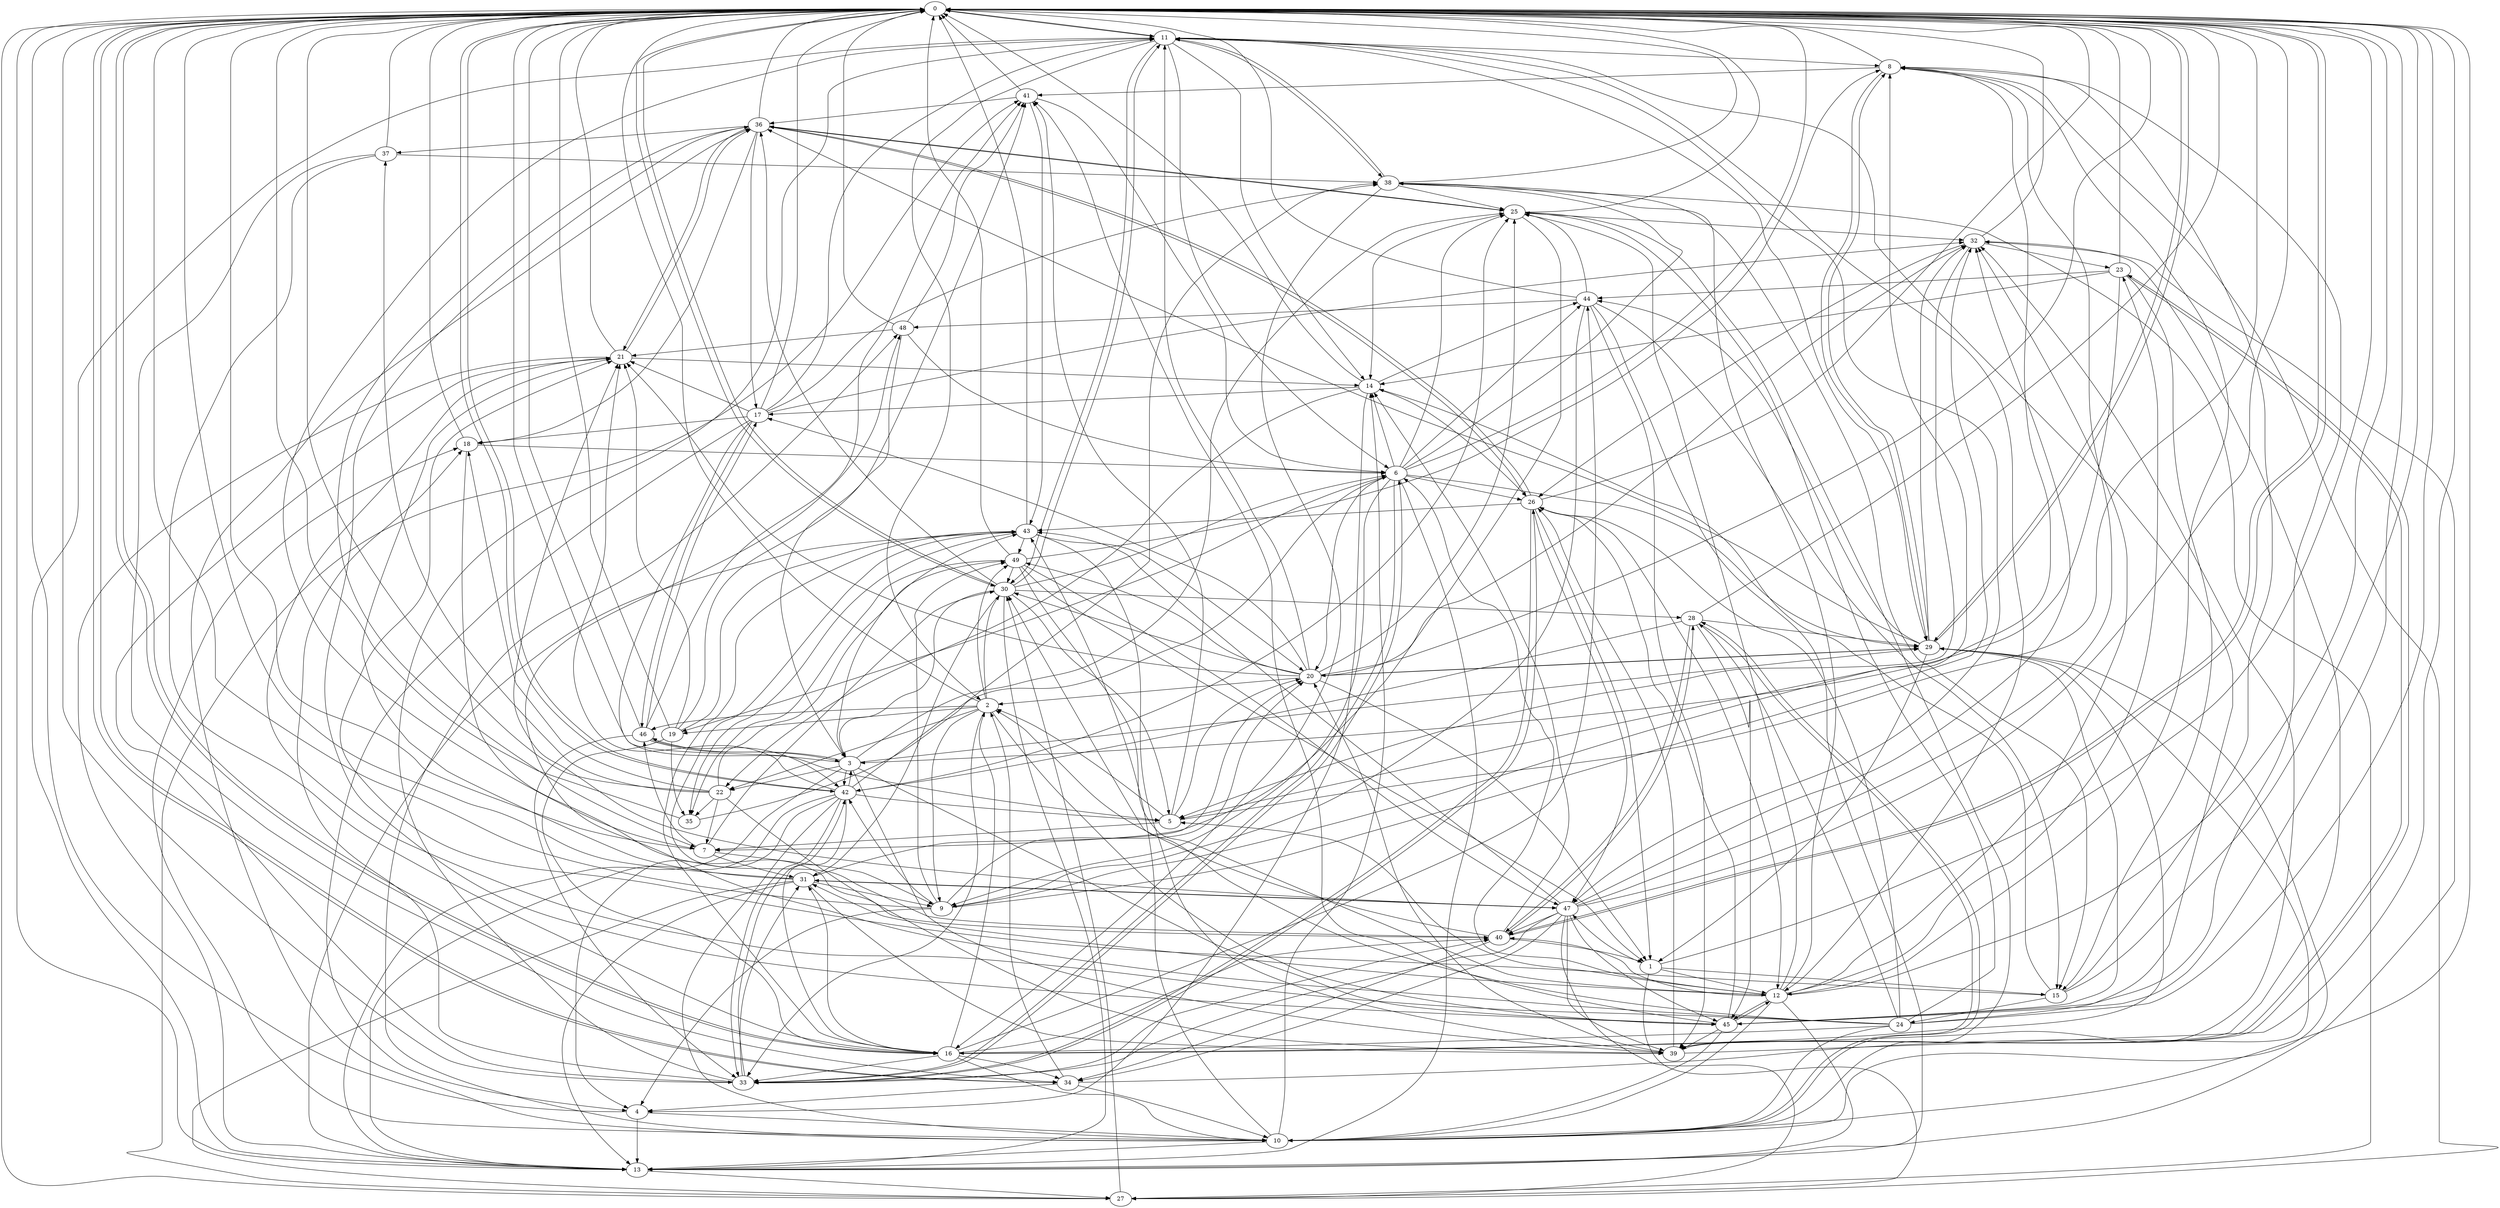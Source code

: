 strict digraph "" {
	0	 [component_delay=3];
	11	 [component_delay=3];
	0 -> 11	 [wire_delay=1];
	16	 [component_delay=3];
	0 -> 16	 [wire_delay=1];
	29	 [component_delay=3];
	0 -> 29	 [wire_delay=1];
	30	 [component_delay=3];
	0 -> 30	 [wire_delay=1];
	34	 [component_delay=3];
	0 -> 34	 [wire_delay=1];
	40	 [component_delay=3];
	0 -> 40	 [wire_delay=1];
	42	 [component_delay=3];
	0 -> 42	 [wire_delay=1];
	1	 [component_delay=3];
	1 -> 0	 [wire_delay=1];
	12	 [component_delay=3];
	1 -> 12	 [wire_delay=1];
	15	 [component_delay=3];
	1 -> 15	 [wire_delay=1];
	27	 [component_delay=3];
	1 -> 27	 [wire_delay=1];
	47	 [component_delay=3];
	1 -> 47	 [wire_delay=1];
	2	 [component_delay=3];
	2 -> 0	 [wire_delay=1];
	9	 [component_delay=3];
	2 -> 9	 [wire_delay=1];
	19	 [component_delay=3];
	2 -> 19	 [wire_delay=1];
	22	 [component_delay=3];
	2 -> 22	 [wire_delay=1];
	2 -> 30	 [wire_delay=1];
	33	 [component_delay=3];
	2 -> 33	 [wire_delay=1];
	45	 [component_delay=3];
	2 -> 45	 [wire_delay=1];
	46	 [component_delay=3];
	2 -> 46	 [wire_delay=1];
	49	 [component_delay=3];
	2 -> 49	 [wire_delay=1];
	3	 [component_delay=3];
	3 -> 0	 [wire_delay=1];
	13	 [component_delay=3];
	3 -> 13	 [wire_delay=1];
	3 -> 22	 [wire_delay=1];
	25	 [component_delay=3];
	3 -> 25	 [wire_delay=1];
	3 -> 29	 [wire_delay=1];
	39	 [component_delay=3];
	3 -> 39	 [wire_delay=1];
	3 -> 42	 [wire_delay=1];
	43	 [component_delay=3];
	3 -> 43	 [wire_delay=1];
	3 -> 45	 [wire_delay=1];
	3 -> 46	 [wire_delay=1];
	4	 [component_delay=3];
	4 -> 0	 [wire_delay=1];
	10	 [component_delay=3];
	4 -> 10	 [wire_delay=1];
	4 -> 13	 [wire_delay=1];
	5	 [component_delay=3];
	5 -> 0	 [wire_delay=1];
	5 -> 2	 [wire_delay=1];
	7	 [component_delay=3];
	5 -> 7	 [wire_delay=1];
	20	 [component_delay=3];
	5 -> 20	 [wire_delay=1];
	41	 [component_delay=3];
	5 -> 41	 [wire_delay=1];
	6	 [component_delay=3];
	6 -> 0	 [wire_delay=1];
	6 -> 9	 [wire_delay=1];
	6 -> 13	 [wire_delay=1];
	14	 [component_delay=3];
	6 -> 14	 [wire_delay=1];
	6 -> 19	 [wire_delay=1];
	6 -> 20	 [wire_delay=1];
	6 -> 25	 [wire_delay=1];
	26	 [component_delay=3];
	6 -> 26	 [wire_delay=1];
	6 -> 29	 [wire_delay=1];
	6 -> 33	 [wire_delay=1];
	38	 [component_delay=3];
	6 -> 38	 [wire_delay=1];
	44	 [component_delay=3];
	6 -> 44	 [wire_delay=1];
	7 -> 0	 [wire_delay=1];
	7 -> 9	 [wire_delay=1];
	7 -> 30	 [wire_delay=1];
	31	 [component_delay=3];
	7 -> 31	 [wire_delay=1];
	7 -> 46	 [wire_delay=1];
	8	 [component_delay=3];
	8 -> 0	 [wire_delay=1];
	8 -> 5	 [wire_delay=1];
	8 -> 12	 [wire_delay=1];
	8 -> 27	 [wire_delay=1];
	8 -> 29	 [wire_delay=1];
	8 -> 41	 [wire_delay=1];
	9 -> 0	 [wire_delay=1];
	9 -> 4	 [wire_delay=1];
	9 -> 8	 [wire_delay=1];
	9 -> 20	 [wire_delay=1];
	32	 [component_delay=3];
	9 -> 32	 [wire_delay=1];
	9 -> 42	 [wire_delay=1];
	9 -> 49	 [wire_delay=1];
	10 -> 0	 [wire_delay=1];
	10 -> 13	 [wire_delay=1];
	10 -> 14	 [wire_delay=1];
	18	 [component_delay=3];
	10 -> 18	 [wire_delay=1];
	28	 [component_delay=3];
	10 -> 28	 [wire_delay=1];
	36	 [component_delay=3];
	10 -> 36	 [wire_delay=1];
	10 -> 43	 [wire_delay=1];
	48	 [component_delay=3];
	10 -> 48	 [wire_delay=1];
	11 -> 0	 [wire_delay=1];
	11 -> 2	 [wire_delay=1];
	11 -> 6	 [wire_delay=1];
	11 -> 7	 [wire_delay=1];
	11 -> 8	 [wire_delay=1];
	11 -> 12	 [wire_delay=1];
	11 -> 14	 [wire_delay=1];
	11 -> 29	 [wire_delay=1];
	11 -> 30	 [wire_delay=1];
	11 -> 38	 [wire_delay=1];
	11 -> 47	 [wire_delay=1];
	12 -> 0	 [wire_delay=1];
	12 -> 5	 [wire_delay=1];
	12 -> 6	 [wire_delay=1];
	12 -> 10	 [wire_delay=1];
	12 -> 13	 [wire_delay=1];
	23	 [component_delay=3];
	12 -> 23	 [wire_delay=1];
	12 -> 25	 [wire_delay=1];
	12 -> 31	 [wire_delay=1];
	12 -> 32	 [wire_delay=1];
	12 -> 38	 [wire_delay=1];
	12 -> 40	 [wire_delay=1];
	12 -> 45	 [wire_delay=1];
	13 -> 0	 [wire_delay=1];
	13 -> 11	 [wire_delay=1];
	13 -> 27	 [wire_delay=1];
	13 -> 32	 [wire_delay=1];
	14 -> 0	 [wire_delay=1];
	14 -> 4	 [wire_delay=1];
	17	 [component_delay=3];
	14 -> 17	 [wire_delay=1];
	14 -> 22	 [wire_delay=1];
	14 -> 26	 [wire_delay=1];
	14 -> 44	 [wire_delay=1];
	15 -> 0	 [wire_delay=1];
	15 -> 8	 [wire_delay=1];
	15 -> 14	 [wire_delay=1];
	21	 [component_delay=3];
	15 -> 21	 [wire_delay=1];
	24	 [component_delay=3];
	15 -> 24	 [wire_delay=1];
	16 -> 0	 [wire_delay=1];
	16 -> 2	 [wire_delay=1];
	16 -> 10	 [wire_delay=1];
	16 -> 29	 [wire_delay=1];
	16 -> 31	 [wire_delay=1];
	16 -> 32	 [wire_delay=1];
	16 -> 33	 [wire_delay=1];
	16 -> 34	 [wire_delay=1];
	16 -> 40	 [wire_delay=1];
	16 -> 43	 [wire_delay=1];
	16 -> 44	 [wire_delay=1];
	17 -> 0	 [wire_delay=1];
	17 -> 4	 [wire_delay=1];
	17 -> 5	 [wire_delay=1];
	17 -> 11	 [wire_delay=1];
	17 -> 18	 [wire_delay=1];
	17 -> 21	 [wire_delay=1];
	17 -> 32	 [wire_delay=1];
	17 -> 38	 [wire_delay=1];
	17 -> 46	 [wire_delay=1];
	18 -> 0	 [wire_delay=1];
	18 -> 6	 [wire_delay=1];
	18 -> 40	 [wire_delay=1];
	19 -> 0	 [wire_delay=1];
	19 -> 16	 [wire_delay=1];
	19 -> 21	 [wire_delay=1];
	35	 [component_delay=3];
	19 -> 35	 [wire_delay=1];
	19 -> 41	 [wire_delay=1];
	19 -> 43	 [wire_delay=1];
	20 -> 0	 [wire_delay=1];
	20 -> 1	 [wire_delay=1];
	20 -> 2	 [wire_delay=1];
	20 -> 11	 [wire_delay=1];
	20 -> 17	 [wire_delay=1];
	20 -> 21	 [wire_delay=1];
	20 -> 25	 [wire_delay=1];
	20 -> 29	 [wire_delay=1];
	20 -> 30	 [wire_delay=1];
	20 -> 32	 [wire_delay=1];
	20 -> 49	 [wire_delay=1];
	21 -> 0	 [wire_delay=1];
	21 -> 13	 [wire_delay=1];
	21 -> 14	 [wire_delay=1];
	21 -> 33	 [wire_delay=1];
	21 -> 36	 [wire_delay=1];
	22 -> 0	 [wire_delay=1];
	22 -> 7	 [wire_delay=1];
	22 -> 18	 [wire_delay=1];
	22 -> 35	 [wire_delay=1];
	37	 [component_delay=3];
	22 -> 37	 [wire_delay=1];
	22 -> 39	 [wire_delay=1];
	22 -> 49	 [wire_delay=1];
	23 -> 0	 [wire_delay=1];
	23 -> 3	 [wire_delay=1];
	23 -> 14	 [wire_delay=1];
	23 -> 15	 [wire_delay=1];
	23 -> 39	 [wire_delay=1];
	23 -> 44	 [wire_delay=1];
	24 -> 0	 [wire_delay=1];
	24 -> 10	 [wire_delay=1];
	24 -> 11	 [wire_delay=1];
	24 -> 16	 [wire_delay=1];
	24 -> 21	 [wire_delay=1];
	24 -> 25	 [wire_delay=1];
	24 -> 26	 [wire_delay=1];
	24 -> 28	 [wire_delay=1];
	24 -> 30	 [wire_delay=1];
	24 -> 48	 [wire_delay=1];
	25 -> 0	 [wire_delay=1];
	25 -> 7	 [wire_delay=1];
	25 -> 10	 [wire_delay=1];
	25 -> 14	 [wire_delay=1];
	25 -> 32	 [wire_delay=1];
	25 -> 36	 [wire_delay=1];
	26 -> 0	 [wire_delay=1];
	26 -> 1	 [wire_delay=1];
	26 -> 12	 [wire_delay=1];
	26 -> 33	 [wire_delay=1];
	26 -> 36	 [wire_delay=1];
	26 -> 43	 [wire_delay=1];
	26 -> 47	 [wire_delay=1];
	27 -> 0	 [wire_delay=1];
	27 -> 30	 [wire_delay=1];
	27 -> 41	 [wire_delay=1];
	28 -> 0	 [wire_delay=1];
	28 -> 10	 [wire_delay=1];
	28 -> 29	 [wire_delay=1];
	28 -> 40	 [wire_delay=1];
	28 -> 42	 [wire_delay=1];
	28 -> 45	 [wire_delay=1];
	29 -> 0	 [wire_delay=1];
	29 -> 1	 [wire_delay=1];
	29 -> 8	 [wire_delay=1];
	29 -> 10	 [wire_delay=1];
	29 -> 20	 [wire_delay=1];
	29 -> 32	 [wire_delay=1];
	29 -> 36	 [wire_delay=1];
	29 -> 44	 [wire_delay=1];
	29 -> 45	 [wire_delay=1];
	30 -> 0	 [wire_delay=1];
	30 -> 3	 [wire_delay=1];
	30 -> 5	 [wire_delay=1];
	30 -> 6	 [wire_delay=1];
	30 -> 11	 [wire_delay=1];
	30 -> 13	 [wire_delay=1];
	30 -> 28	 [wire_delay=1];
	30 -> 31	 [wire_delay=1];
	30 -> 36	 [wire_delay=1];
	31 -> 0	 [wire_delay=1];
	31 -> 9	 [wire_delay=1];
	31 -> 13	 [wire_delay=1];
	31 -> 20	 [wire_delay=1];
	31 -> 21	 [wire_delay=1];
	31 -> 27	 [wire_delay=1];
	31 -> 39	 [wire_delay=1];
	31 -> 47	 [wire_delay=1];
	32 -> 0	 [wire_delay=1];
	32 -> 5	 [wire_delay=1];
	32 -> 23	 [wire_delay=1];
	32 -> 26	 [wire_delay=1];
	33 -> 0	 [wire_delay=1];
	33 -> 6	 [wire_delay=1];
	33 -> 11	 [wire_delay=1];
	33 -> 18	 [wire_delay=1];
	33 -> 26	 [wire_delay=1];
	33 -> 31	 [wire_delay=1];
	33 -> 40	 [wire_delay=1];
	33 -> 42	 [wire_delay=1];
	34 -> 0	 [wire_delay=1];
	34 -> 2	 [wire_delay=1];
	34 -> 4	 [wire_delay=1];
	34 -> 10	 [wire_delay=1];
	34 -> 29	 [wire_delay=1];
	35 -> 0	 [wire_delay=1];
	35 -> 6	 [wire_delay=1];
	36 -> 0	 [wire_delay=1];
	36 -> 7	 [wire_delay=1];
	36 -> 17	 [wire_delay=1];
	36 -> 18	 [wire_delay=1];
	36 -> 21	 [wire_delay=1];
	36 -> 25	 [wire_delay=1];
	36 -> 26	 [wire_delay=1];
	36 -> 37	 [wire_delay=1];
	37 -> 0	 [wire_delay=1];
	37 -> 16	 [wire_delay=1];
	37 -> 34	 [wire_delay=1];
	37 -> 38	 [wire_delay=1];
	38 -> 0	 [wire_delay=1];
	38 -> 11	 [wire_delay=1];
	38 -> 15	 [wire_delay=1];
	38 -> 16	 [wire_delay=1];
	38 -> 25	 [wire_delay=1];
	38 -> 27	 [wire_delay=1];
	39 -> 0	 [wire_delay=1];
	39 -> 20	 [wire_delay=1];
	39 -> 23	 [wire_delay=1];
	39 -> 26	 [wire_delay=1];
	39 -> 32	 [wire_delay=1];
	40 -> 0	 [wire_delay=1];
	40 -> 1	 [wire_delay=1];
	40 -> 2	 [wire_delay=1];
	40 -> 14	 [wire_delay=1];
	40 -> 28	 [wire_delay=1];
	40 -> 34	 [wire_delay=1];
	40 -> 43	 [wire_delay=1];
	41 -> 0	 [wire_delay=1];
	41 -> 6	 [wire_delay=1];
	41 -> 36	 [wire_delay=1];
	41 -> 43	 [wire_delay=1];
	42 -> 0	 [wire_delay=1];
	42 -> 3	 [wire_delay=1];
	42 -> 4	 [wire_delay=1];
	42 -> 5	 [wire_delay=1];
	42 -> 10	 [wire_delay=1];
	42 -> 13	 [wire_delay=1];
	42 -> 16	 [wire_delay=1];
	42 -> 21	 [wire_delay=1];
	42 -> 25	 [wire_delay=1];
	42 -> 33	 [wire_delay=1];
	42 -> 38	 [wire_delay=1];
	43 -> 0	 [wire_delay=1];
	43 -> 13	 [wire_delay=1];
	43 -> 20	 [wire_delay=1];
	43 -> 35	 [wire_delay=1];
	43 -> 39	 [wire_delay=1];
	43 -> 49	 [wire_delay=1];
	44 -> 0	 [wire_delay=1];
	44 -> 9	 [wire_delay=1];
	44 -> 13	 [wire_delay=1];
	44 -> 15	 [wire_delay=1];
	44 -> 25	 [wire_delay=1];
	44 -> 39	 [wire_delay=1];
	44 -> 48	 [wire_delay=1];
	45 -> 0	 [wire_delay=1];
	45 -> 8	 [wire_delay=1];
	45 -> 10	 [wire_delay=1];
	45 -> 12	 [wire_delay=1];
	45 -> 26	 [wire_delay=1];
	45 -> 36	 [wire_delay=1];
	45 -> 39	 [wire_delay=1];
	45 -> 41	 [wire_delay=1];
	46 -> 0	 [wire_delay=1];
	46 -> 3	 [wire_delay=1];
	46 -> 17	 [wire_delay=1];
	46 -> 33	 [wire_delay=1];
	46 -> 41	 [wire_delay=1];
	46 -> 42	 [wire_delay=1];
	47 -> 0	 [wire_delay=1];
	47 -> 8	 [wire_delay=1];
	47 -> 21	 [wire_delay=1];
	47 -> 27	 [wire_delay=1];
	47 -> 31	 [wire_delay=1];
	47 -> 32	 [wire_delay=1];
	47 -> 33	 [wire_delay=1];
	47 -> 34	 [wire_delay=1];
	47 -> 39	 [wire_delay=1];
	47 -> 40	 [wire_delay=1];
	47 -> 43	 [wire_delay=1];
	47 -> 45	 [wire_delay=1];
	48 -> 0	 [wire_delay=1];
	48 -> 3	 [wire_delay=1];
	48 -> 6	 [wire_delay=1];
	48 -> 21	 [wire_delay=1];
	48 -> 41	 [wire_delay=1];
	49 -> 0	 [wire_delay=1];
	49 -> 1	 [wire_delay=1];
	49 -> 8	 [wire_delay=1];
	49 -> 12	 [wire_delay=1];
	49 -> 30	 [wire_delay=1];
	49 -> 35	 [wire_delay=1];
	49 -> 47	 [wire_delay=1];
}
